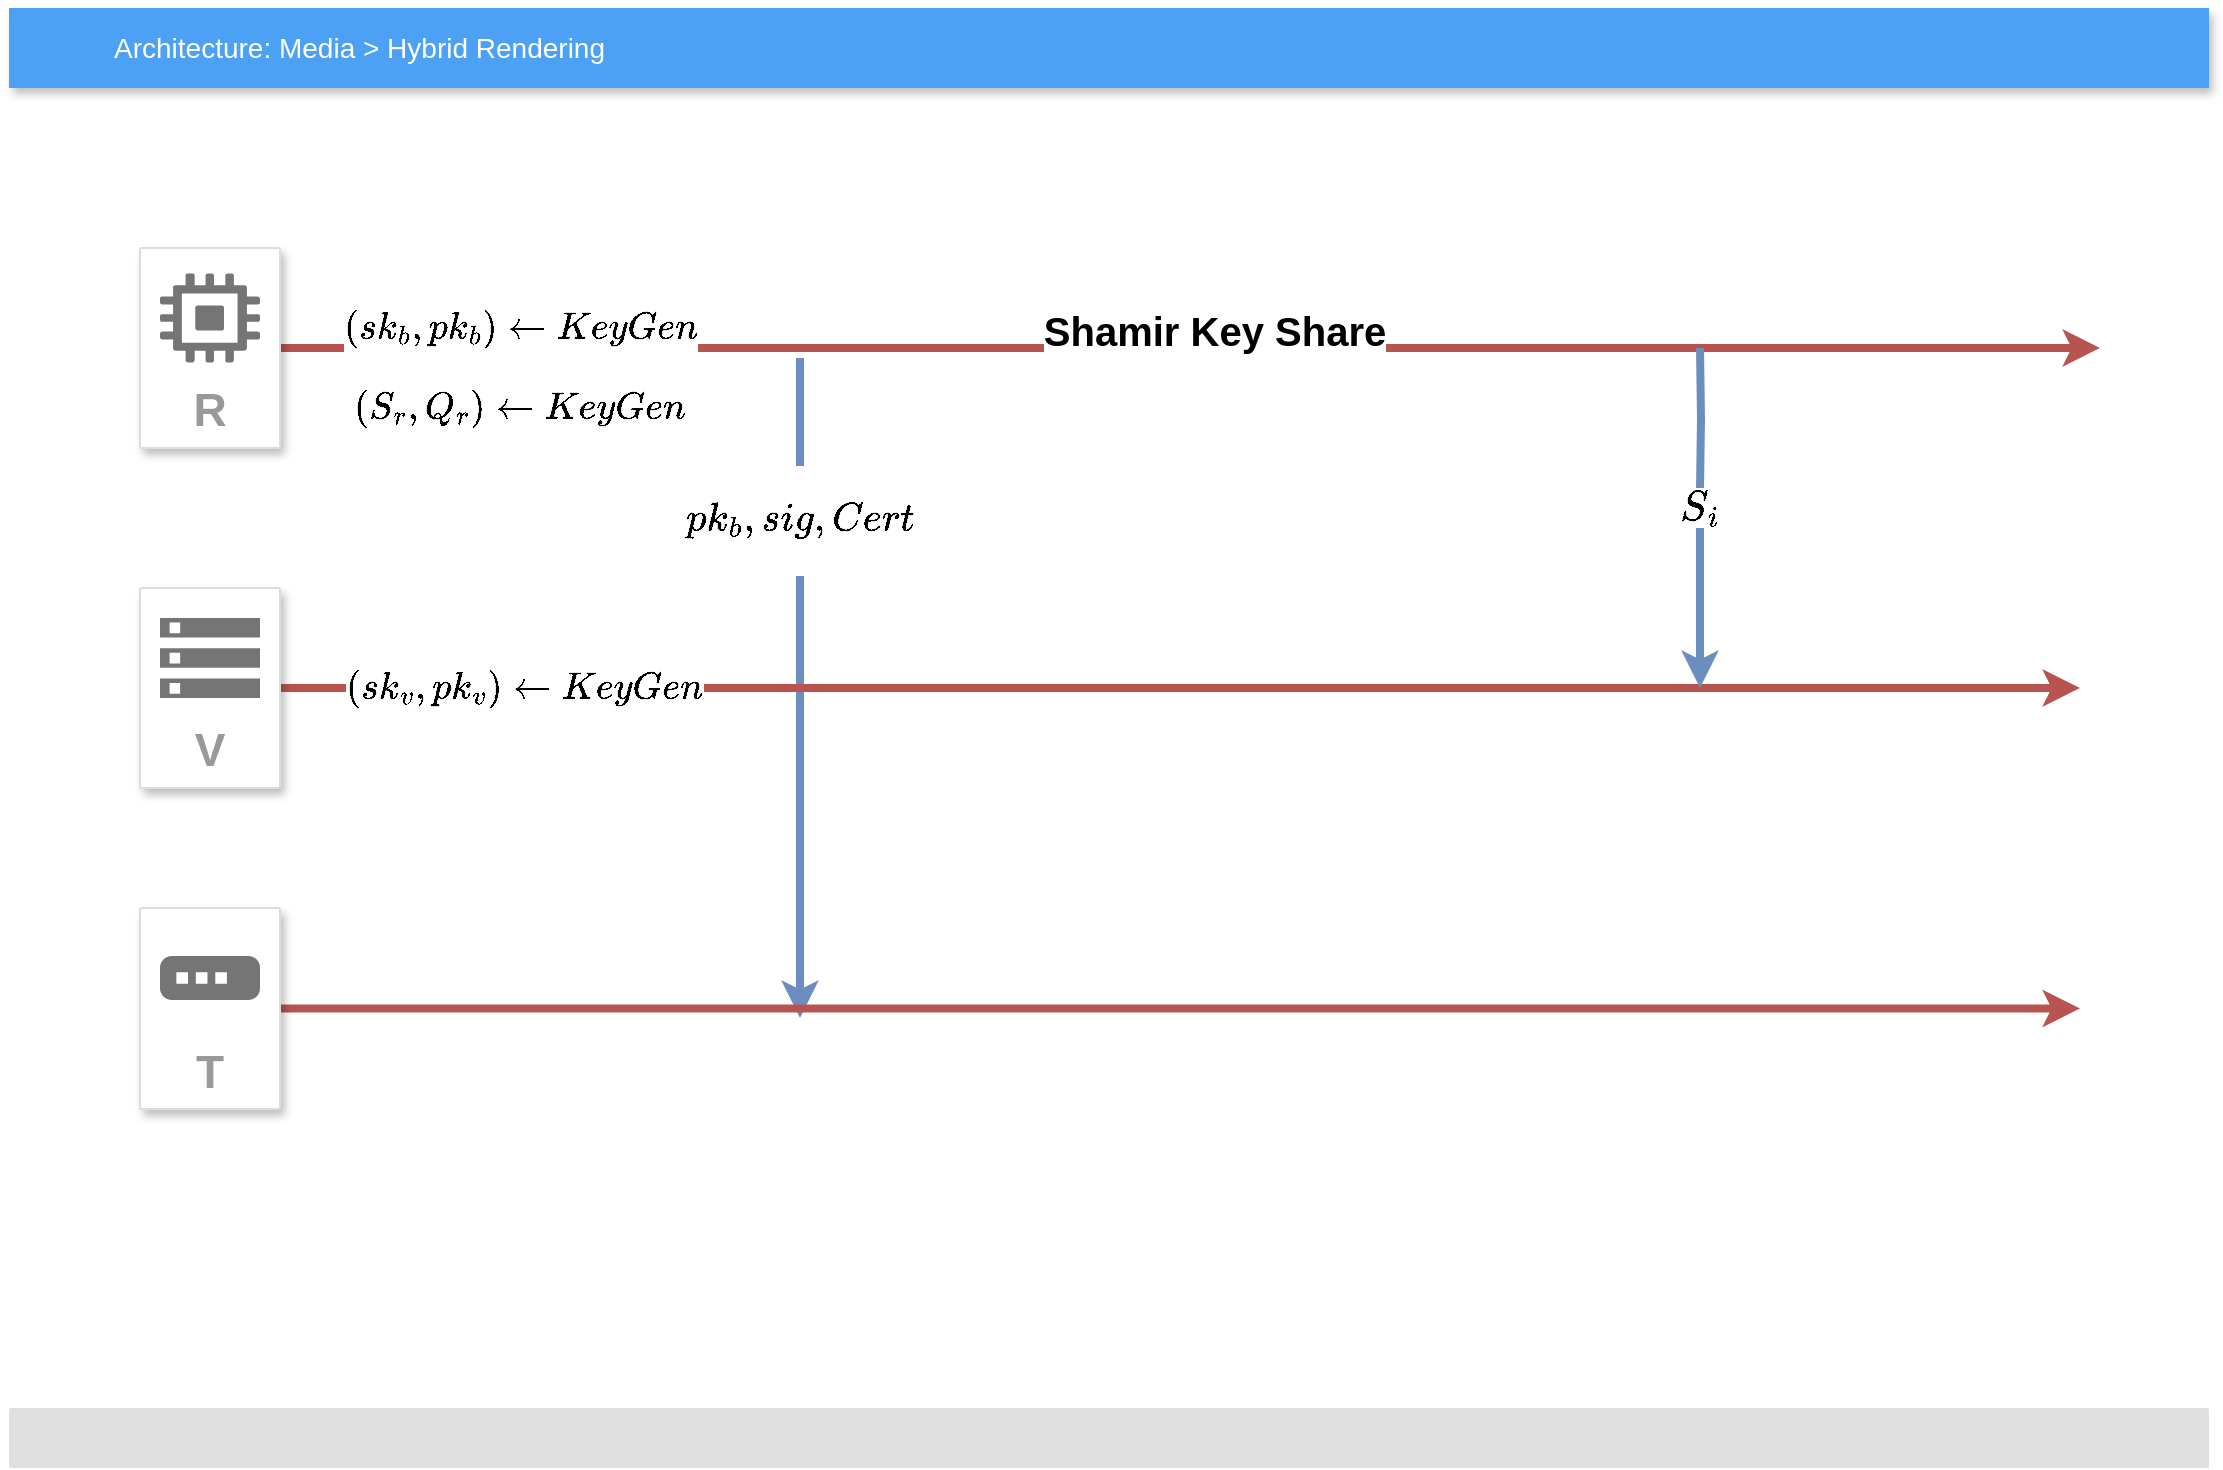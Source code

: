 <mxfile version="16.6.1" type="github">
  <diagram id="f106602c-feb2-e66a-4537-3a34d633f6aa" name="Page-1">
    <mxGraphModel dx="1009" dy="527" grid="1" gridSize="10" guides="1" tooltips="1" connect="1" arrows="1" fold="1" page="1" pageScale="1" pageWidth="1169" pageHeight="827" background="none" math="1" shadow="0">
      <root>
        <mxCell id="0" />
        <mxCell id="1" parent="0" />
        <mxCell id="GRsu6QpT3u70jx2Eb0mG-444" style="edgeStyle=orthogonalEdgeStyle;rounded=0;orthogonalLoop=1;jettySize=auto;html=1;fontSize=23;strokeWidth=4;fillColor=#dae8fc;strokeColor=#6c8ebf;" edge="1" parent="1">
          <mxGeometry relative="1" as="geometry">
            <mxPoint x="430" y="545" as="targetPoint" />
            <mxPoint x="430" y="215" as="sourcePoint" />
            <Array as="points">
              <mxPoint x="430" y="290" />
              <mxPoint x="430" y="290" />
            </Array>
          </mxGeometry>
        </mxCell>
        <mxCell id="GRsu6QpT3u70jx2Eb0mG-458" value="$$pk_b, sig, Cert$$" style="edgeLabel;html=1;align=center;verticalAlign=middle;resizable=0;points=[];fontSize=17;" vertex="1" connectable="0" parent="GRsu6QpT3u70jx2Eb0mG-444">
          <mxGeometry x="0.335" y="1" relative="1" as="geometry">
            <mxPoint x="-1" y="-140" as="offset" />
          </mxGeometry>
        </mxCell>
        <mxCell id="2" value="Architecture: Media &amp;gt; Hybrid Rendering" style="fillColor=#4DA1F5;strokeColor=none;shadow=1;gradientColor=none;fontSize=14;align=left;spacingLeft=50;fontColor=#ffffff;html=1;" parent="1" vertex="1">
          <mxGeometry x="34.5" y="40" width="1100" height="40" as="geometry" />
        </mxCell>
        <mxCell id="16" value="" style="rounded=1;absoluteArcSize=1;arcSize=2;html=1;strokeColor=none;gradientColor=none;shadow=0;dashed=0;strokeColor=none;fontSize=12;fontColor=#9E9E9E;align=left;verticalAlign=top;spacing=10;spacingTop=-4;fillColor=#E0E0E0;" parent="1" vertex="1">
          <mxGeometry x="34.5" y="740" width="1100" height="30" as="geometry" />
        </mxCell>
        <mxCell id="GRsu6QpT3u70jx2Eb0mG-431" style="edgeStyle=orthogonalEdgeStyle;rounded=0;orthogonalLoop=1;jettySize=auto;html=1;fontSize=23;strokeColor=#b85450;strokeWidth=4;fillColor=#f8cecc;" edge="1" parent="1" source="392">
          <mxGeometry relative="1" as="geometry">
            <mxPoint x="1080" y="210" as="targetPoint" />
          </mxGeometry>
        </mxCell>
        <mxCell id="GRsu6QpT3u70jx2Eb0mG-460" value="$$ (sk_b, pk_b)\leftarrow KeyGen$$" style="edgeLabel;html=1;align=center;verticalAlign=middle;resizable=0;points=[];fontSize=16;" vertex="1" connectable="0" parent="GRsu6QpT3u70jx2Eb0mG-431">
          <mxGeometry x="-0.84" y="4" relative="1" as="geometry">
            <mxPoint x="47" y="-6" as="offset" />
          </mxGeometry>
        </mxCell>
        <mxCell id="392" value="&lt;b&gt;&lt;font style=&quot;font-size: 23px&quot;&gt;R&lt;/font&gt;&lt;/b&gt;" style="strokeColor=#dddddd;fillColor=#ffffff;shadow=1;strokeWidth=1;rounded=1;absoluteArcSize=1;arcSize=2;labelPosition=center;verticalLabelPosition=middle;align=center;verticalAlign=bottom;spacingLeft=0;fontColor=#999999;fontSize=12;whiteSpace=wrap;spacingBottom=2;html=1;" parent="1" vertex="1">
          <mxGeometry x="100" y="160" width="70" height="100" as="geometry" />
        </mxCell>
        <mxCell id="393" value="" style="dashed=0;html=1;fillColor=#757575;strokeColor=none;shape=mxgraph.gcp2.compute_engine_icon;part=1;" parent="392" vertex="1">
          <mxGeometry x="0.5" width="50" height="44.5" relative="1" as="geometry">
            <mxPoint x="-25" y="12.75" as="offset" />
          </mxGeometry>
        </mxCell>
        <mxCell id="GRsu6QpT3u70jx2Eb0mG-433" style="edgeStyle=orthogonalEdgeStyle;rounded=0;orthogonalLoop=1;jettySize=auto;html=1;fontSize=23;strokeWidth=4;strokeColor=#b85450;fillColor=#f8cecc;" edge="1" parent="1" source="394">
          <mxGeometry relative="1" as="geometry">
            <mxPoint x="1070" y="380" as="targetPoint" />
          </mxGeometry>
        </mxCell>
        <mxCell id="GRsu6QpT3u70jx2Eb0mG-470" value="$$(sk_v, pk_v) \leftarrow KeyGen$$" style="edgeLabel;html=1;align=center;verticalAlign=middle;resizable=0;points=[];fontSize=16;" vertex="1" connectable="0" parent="GRsu6QpT3u70jx2Eb0mG-433">
          <mxGeometry x="-0.766" y="7" relative="1" as="geometry">
            <mxPoint x="16" y="7" as="offset" />
          </mxGeometry>
        </mxCell>
        <mxCell id="394" value="&lt;b&gt;&lt;font style=&quot;font-size: 23px&quot;&gt;V&lt;/font&gt;&lt;/b&gt;" style="strokeColor=#dddddd;fillColor=#ffffff;shadow=1;strokeWidth=1;rounded=1;absoluteArcSize=1;arcSize=2;labelPosition=center;verticalLabelPosition=middle;align=center;verticalAlign=bottom;spacingLeft=0;fontColor=#999999;fontSize=12;whiteSpace=wrap;spacingBottom=2;html=1;" parent="1" vertex="1">
          <mxGeometry x="100" y="330" width="70" height="100" as="geometry" />
        </mxCell>
        <mxCell id="395" value="" style="dashed=0;html=1;fillColor=#757575;strokeColor=none;shape=mxgraph.gcp2.storage;part=1;" parent="394" vertex="1">
          <mxGeometry x="0.5" width="50" height="40" relative="1" as="geometry">
            <mxPoint x="-25" y="15" as="offset" />
          </mxGeometry>
        </mxCell>
        <mxCell id="GRsu6QpT3u70jx2Eb0mG-434" style="edgeStyle=orthogonalEdgeStyle;rounded=0;orthogonalLoop=1;jettySize=auto;html=1;fontSize=23;strokeWidth=4;strokeColor=#b85450;fillColor=#f8cecc;" edge="1" parent="1" source="GRsu6QpT3u70jx2Eb0mG-414">
          <mxGeometry relative="1" as="geometry">
            <mxPoint x="1070" y="540.25" as="targetPoint" />
          </mxGeometry>
        </mxCell>
        <mxCell id="GRsu6QpT3u70jx2Eb0mG-414" value="&lt;b&gt;&lt;font style=&quot;font-size: 23px&quot;&gt;T&lt;/font&gt;&lt;/b&gt;" style="strokeColor=#dddddd;fillColor=#ffffff;shadow=1;strokeWidth=1;rounded=1;absoluteArcSize=1;arcSize=2;labelPosition=center;verticalLabelPosition=middle;align=center;verticalAlign=bottom;spacingLeft=0;fontColor=#999999;fontSize=12;whiteSpace=wrap;spacingBottom=2;html=1;" vertex="1" parent="1">
          <mxGeometry x="100" y="490" width="70" height="100.5" as="geometry" />
        </mxCell>
        <mxCell id="GRsu6QpT3u70jx2Eb0mG-415" value="" style="dashed=0;html=1;fillColor=#757575;strokeColor=none;shape=mxgraph.gcp2.gateway_icon;part=1;" vertex="1" parent="GRsu6QpT3u70jx2Eb0mG-414">
          <mxGeometry x="0.5" width="50" height="22" relative="1" as="geometry">
            <mxPoint x="-25" y="24" as="offset" />
          </mxGeometry>
        </mxCell>
        <mxCell id="GRsu6QpT3u70jx2Eb0mG-468" style="edgeStyle=orthogonalEdgeStyle;rounded=0;orthogonalLoop=1;jettySize=auto;html=1;fontSize=23;strokeWidth=4;fillColor=#dae8fc;strokeColor=#6c8ebf;startArrow=none;" edge="1" parent="1" source="GRsu6QpT3u70jx2Eb0mG-472">
          <mxGeometry relative="1" as="geometry">
            <mxPoint x="880" y="380" as="targetPoint" />
            <mxPoint x="880.0" y="210.0" as="sourcePoint" />
            <Array as="points">
              <mxPoint x="880" y="300" />
              <mxPoint x="880" y="300" />
            </Array>
          </mxGeometry>
        </mxCell>
        <mxCell id="GRsu6QpT3u70jx2Eb0mG-472" value="&lt;font style=&quot;font-size: 18px&quot;&gt;$$S_i$$&lt;/font&gt;" style="text;html=1;align=center;verticalAlign=middle;resizable=0;points=[];autosize=1;strokeColor=none;fillColor=none;fontSize=16;" vertex="1" parent="1">
          <mxGeometry x="840" y="280" width="80" height="20" as="geometry" />
        </mxCell>
        <mxCell id="GRsu6QpT3u70jx2Eb0mG-476" value="" style="edgeStyle=orthogonalEdgeStyle;rounded=0;orthogonalLoop=1;jettySize=auto;html=1;fontSize=23;strokeWidth=4;fillColor=#dae8fc;strokeColor=#6c8ebf;endArrow=none;" edge="1" parent="1" target="GRsu6QpT3u70jx2Eb0mG-472">
          <mxGeometry relative="1" as="geometry">
            <mxPoint x="880" y="380" as="targetPoint" />
            <mxPoint x="880" y="210.0" as="sourcePoint" />
            <Array as="points" />
          </mxGeometry>
        </mxCell>
        <mxCell id="GRsu6QpT3u70jx2Eb0mG-477" value="$$ (S_r, Q_r)\leftarrow KeyGen$$" style="edgeLabel;html=1;align=center;verticalAlign=middle;resizable=0;points=[];fontSize=16;" vertex="1" connectable="0" parent="1">
          <mxGeometry x="290.003" y="240.0" as="geometry" />
        </mxCell>
        <mxCell id="GRsu6QpT3u70jx2Eb0mG-478" value="&lt;b&gt;&lt;font style=&quot;font-size: 20px&quot;&gt;Shamir Key Share&lt;/font&gt;&lt;/b&gt;" style="edgeLabel;html=1;align=center;verticalAlign=middle;resizable=0;points=[];fontSize=16;" vertex="1" connectable="0" parent="1">
          <mxGeometry x="620.003" y="180.0" as="geometry">
            <mxPoint x="17" y="21" as="offset" />
          </mxGeometry>
        </mxCell>
      </root>
    </mxGraphModel>
  </diagram>
</mxfile>
